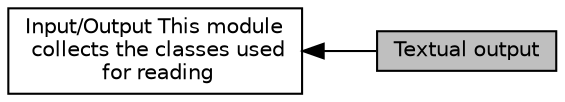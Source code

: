 digraph "Textual output"
{
  edge [fontname="Helvetica",fontsize="10",labelfontname="Helvetica",labelfontsize="10"];
  node [fontname="Helvetica",fontsize="10",shape=box];
  rankdir=LR;
  Node2 [label="Input/Output This module\l collects the classes used\l for reading",height=0.2,width=0.4,color="black", fillcolor="white", style="filled",URL="$group__IO.html",tooltip="and writing meshes and data. There are two sub-modules for each of these operations."];
  Node1 [label="Textual output",height=0.2,width=0.4,color="black", fillcolor="grey75", style="filled", fontcolor="black",tooltip="In addition to classes that provide graphical output formats (see the Graphical output deal...."];
  Node2->Node1 [shape=plaintext, dir="back", style="solid"];
}
